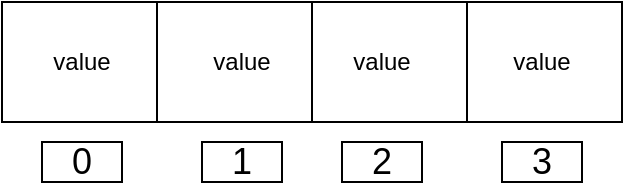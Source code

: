 <mxfile version="14.1.2" type="github">
  <diagram id="bi9RlDIyEu_Xhf9pTB_6" name="Page-1">
    <mxGraphModel dx="946" dy="623" grid="1" gridSize="10" guides="1" tooltips="1" connect="1" arrows="1" fold="1" page="1" pageScale="1" pageWidth="827" pageHeight="1169" math="0" shadow="0">
      <root>
        <mxCell id="0" />
        <mxCell id="1" parent="0" />
        <mxCell id="3eiWOd3OzPt7d0_V_95u-1" value="" style="rounded=0;whiteSpace=wrap;html=1;" vertex="1" parent="1">
          <mxGeometry x="230" y="170" width="310" height="60" as="geometry" />
        </mxCell>
        <mxCell id="3eiWOd3OzPt7d0_V_95u-2" value="" style="endArrow=none;html=1;entryX=0.25;entryY=0;entryDx=0;entryDy=0;exitX=0.25;exitY=1;exitDx=0;exitDy=0;" edge="1" parent="1" source="3eiWOd3OzPt7d0_V_95u-1" target="3eiWOd3OzPt7d0_V_95u-1">
          <mxGeometry width="50" height="50" relative="1" as="geometry">
            <mxPoint x="385" y="110" as="sourcePoint" />
            <mxPoint x="360" y="260" as="targetPoint" />
          </mxGeometry>
        </mxCell>
        <mxCell id="3eiWOd3OzPt7d0_V_95u-3" value="" style="endArrow=none;html=1;entryX=0.5;entryY=0;entryDx=0;entryDy=0;exitX=0.5;exitY=1;exitDx=0;exitDy=0;" edge="1" parent="1" source="3eiWOd3OzPt7d0_V_95u-1" target="3eiWOd3OzPt7d0_V_95u-1">
          <mxGeometry width="50" height="50" relative="1" as="geometry">
            <mxPoint x="630" y="160" as="sourcePoint" />
            <mxPoint x="440" y="300" as="targetPoint" />
          </mxGeometry>
        </mxCell>
        <mxCell id="3eiWOd3OzPt7d0_V_95u-4" value="" style="endArrow=none;html=1;entryX=0.75;entryY=0;entryDx=0;entryDy=0;exitX=0.75;exitY=1;exitDx=0;exitDy=0;" edge="1" parent="1" source="3eiWOd3OzPt7d0_V_95u-1" target="3eiWOd3OzPt7d0_V_95u-1">
          <mxGeometry width="50" height="50" relative="1" as="geometry">
            <mxPoint x="390" y="350" as="sourcePoint" />
            <mxPoint x="440" y="300" as="targetPoint" />
          </mxGeometry>
        </mxCell>
        <mxCell id="3eiWOd3OzPt7d0_V_95u-5" value="&lt;font style=&quot;font-size: 18px&quot;&gt;0&lt;/font&gt;" style="text;html=1;fillColor=none;align=center;verticalAlign=middle;whiteSpace=wrap;rounded=0;strokeColor=#000000;" vertex="1" parent="1">
          <mxGeometry x="250" y="240" width="40" height="20" as="geometry" />
        </mxCell>
        <mxCell id="3eiWOd3OzPt7d0_V_95u-6" value="&lt;font style=&quot;font-size: 18px&quot;&gt;1&lt;/font&gt;" style="text;html=1;fillColor=none;align=center;verticalAlign=middle;whiteSpace=wrap;rounded=0;strokeColor=#000000;" vertex="1" parent="1">
          <mxGeometry x="330" y="240" width="40" height="20" as="geometry" />
        </mxCell>
        <mxCell id="3eiWOd3OzPt7d0_V_95u-7" value="&lt;font style=&quot;font-size: 18px&quot;&gt;2&lt;/font&gt;" style="text;html=1;fillColor=none;align=center;verticalAlign=middle;whiteSpace=wrap;rounded=0;strokeColor=#000000;" vertex="1" parent="1">
          <mxGeometry x="400" y="240" width="40" height="20" as="geometry" />
        </mxCell>
        <mxCell id="3eiWOd3OzPt7d0_V_95u-8" value="&lt;font style=&quot;font-size: 18px&quot;&gt;3&lt;/font&gt;" style="text;html=1;fillColor=none;align=center;verticalAlign=middle;whiteSpace=wrap;rounded=0;strokeColor=#000000;" vertex="1" parent="1">
          <mxGeometry x="480" y="240" width="40" height="20" as="geometry" />
        </mxCell>
        <mxCell id="3eiWOd3OzPt7d0_V_95u-12" value="value" style="text;html=1;strokeColor=none;fillColor=none;align=center;verticalAlign=middle;whiteSpace=wrap;rounded=0;" vertex="1" parent="1">
          <mxGeometry x="480" y="190" width="40" height="20" as="geometry" />
        </mxCell>
        <mxCell id="3eiWOd3OzPt7d0_V_95u-13" value="value" style="text;html=1;strokeColor=none;fillColor=none;align=center;verticalAlign=middle;whiteSpace=wrap;rounded=0;" vertex="1" parent="1">
          <mxGeometry x="400" y="190" width="40" height="20" as="geometry" />
        </mxCell>
        <mxCell id="3eiWOd3OzPt7d0_V_95u-14" value="value" style="text;html=1;strokeColor=none;fillColor=none;align=center;verticalAlign=middle;whiteSpace=wrap;rounded=0;" vertex="1" parent="1">
          <mxGeometry x="330" y="190" width="40" height="20" as="geometry" />
        </mxCell>
        <mxCell id="3eiWOd3OzPt7d0_V_95u-15" value="value" style="text;html=1;strokeColor=none;fillColor=none;align=center;verticalAlign=middle;whiteSpace=wrap;rounded=0;" vertex="1" parent="1">
          <mxGeometry x="250" y="190" width="40" height="20" as="geometry" />
        </mxCell>
      </root>
    </mxGraphModel>
  </diagram>
</mxfile>
